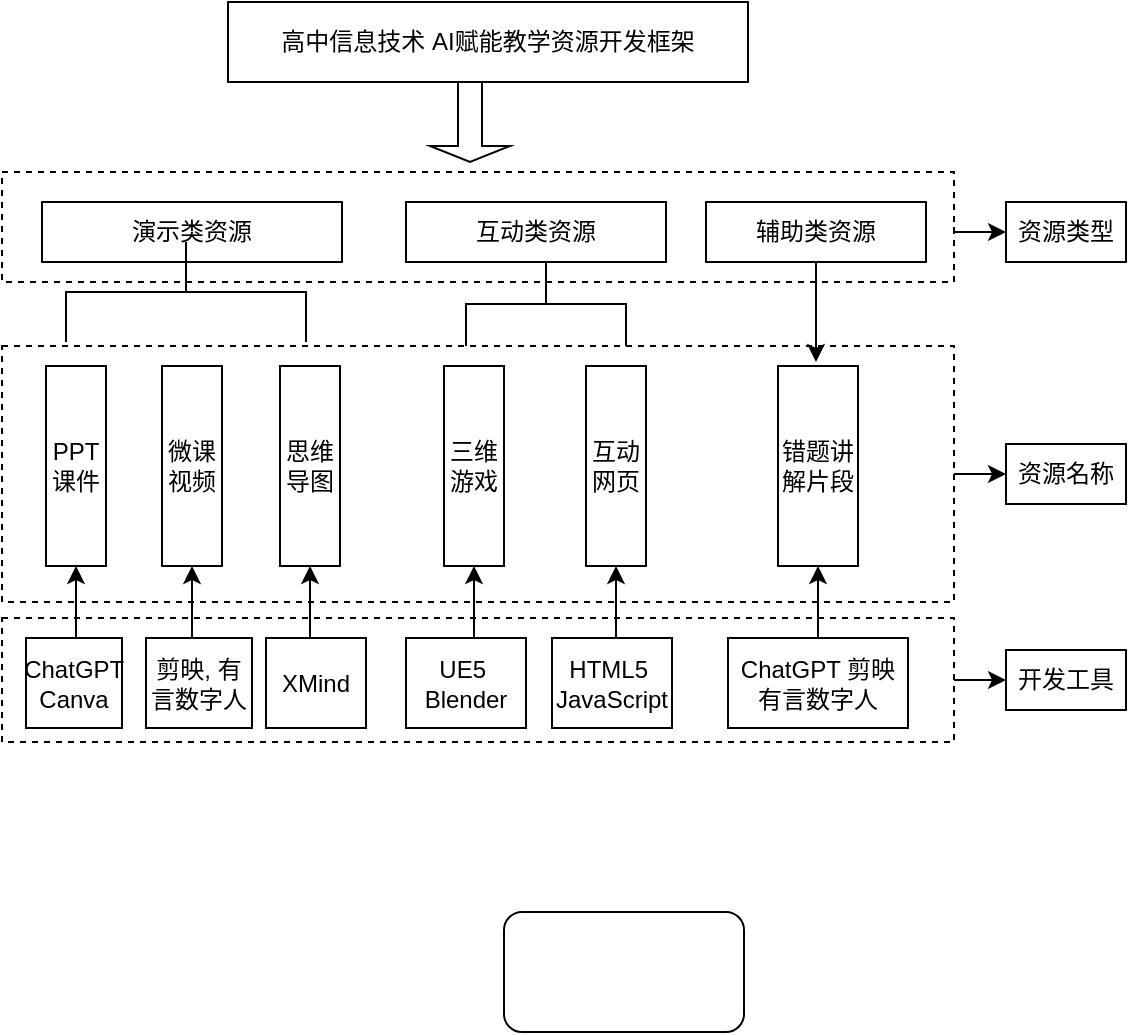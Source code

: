 <mxfile version="28.2.3">
  <diagram name="第 1 页" id="ZraoMRUZUHcotFYBHN7T">
    <mxGraphModel dx="215" dy="692" grid="1" gridSize="10" guides="1" tooltips="1" connect="1" arrows="1" fold="1" page="1" pageScale="1" pageWidth="827" pageHeight="1169" math="0" shadow="0">
      <root>
        <mxCell id="0" />
        <mxCell id="1" parent="0" />
        <mxCell id="fBJQnSn3ITPWmV_9z1oh-73" style="edgeStyle=orthogonalEdgeStyle;rounded=0;orthogonalLoop=1;jettySize=auto;html=1;exitX=1;exitY=0.5;exitDx=0;exitDy=0;entryX=0;entryY=0.5;entryDx=0;entryDy=0;" edge="1" parent="1" source="fBJQnSn3ITPWmV_9z1oh-56" target="fBJQnSn3ITPWmV_9z1oh-70">
          <mxGeometry relative="1" as="geometry" />
        </mxCell>
        <mxCell id="fBJQnSn3ITPWmV_9z1oh-56" value="" style="rounded=0;whiteSpace=wrap;html=1;dashed=1;fillColor=none;" vertex="1" parent="1">
          <mxGeometry x="940" y="302" width="476" height="128" as="geometry" />
        </mxCell>
        <mxCell id="fBJQnSn3ITPWmV_9z1oh-77" style="edgeStyle=orthogonalEdgeStyle;rounded=0;orthogonalLoop=1;jettySize=auto;html=1;exitX=1;exitY=0.5;exitDx=0;exitDy=0;entryX=0;entryY=0.5;entryDx=0;entryDy=0;" edge="1" parent="1" source="fBJQnSn3ITPWmV_9z1oh-50" target="fBJQnSn3ITPWmV_9z1oh-69">
          <mxGeometry relative="1" as="geometry">
            <mxPoint x="1432" y="243" as="targetPoint" />
            <Array as="points">
              <mxPoint x="1416" y="245" />
            </Array>
          </mxGeometry>
        </mxCell>
        <mxCell id="fBJQnSn3ITPWmV_9z1oh-50" value="" style="rounded=0;whiteSpace=wrap;html=1;dashed=1;fillColor=none;" vertex="1" parent="1">
          <mxGeometry x="940" y="215" width="476" height="55" as="geometry" />
        </mxCell>
        <mxCell id="fBJQnSn3ITPWmV_9z1oh-32" value="高中信息技术 AI赋能教学资源开发框架" style="whiteSpace=wrap;strokeWidth=1;" vertex="1" parent="1">
          <mxGeometry x="1053" y="130" width="260" height="40" as="geometry" />
        </mxCell>
        <mxCell id="fBJQnSn3ITPWmV_9z1oh-33" value="演示类资源" style="whiteSpace=wrap;strokeWidth=1;" vertex="1" parent="1">
          <mxGeometry x="960" y="230" width="150" height="30" as="geometry" />
        </mxCell>
        <mxCell id="fBJQnSn3ITPWmV_9z1oh-34" value="" style="shape=singleArrow;direction=south;whiteSpace=wrap;html=1;" vertex="1" parent="1">
          <mxGeometry x="1154" y="170" width="40" height="40" as="geometry" />
        </mxCell>
        <mxCell id="fBJQnSn3ITPWmV_9z1oh-36" value="互动类资源" style="whiteSpace=wrap;strokeWidth=1;" vertex="1" parent="1">
          <mxGeometry x="1142" y="230" width="130" height="30" as="geometry" />
        </mxCell>
        <mxCell id="fBJQnSn3ITPWmV_9z1oh-37" value="辅助类资源" style="whiteSpace=wrap;strokeWidth=1;" vertex="1" parent="1">
          <mxGeometry x="1292" y="230" width="110" height="30" as="geometry" />
        </mxCell>
        <mxCell id="fBJQnSn3ITPWmV_9z1oh-38" value="PPT课件" style="whiteSpace=wrap;strokeWidth=1;" vertex="1" parent="1">
          <mxGeometry x="962" y="312" width="30" height="100" as="geometry" />
        </mxCell>
        <mxCell id="fBJQnSn3ITPWmV_9z1oh-39" value="微课视频" style="whiteSpace=wrap;strokeWidth=1;" vertex="1" parent="1">
          <mxGeometry x="1020" y="312" width="30" height="100" as="geometry" />
        </mxCell>
        <mxCell id="fBJQnSn3ITPWmV_9z1oh-40" value="思维导图" style="whiteSpace=wrap;strokeWidth=1;" vertex="1" parent="1">
          <mxGeometry x="1079" y="312" width="30" height="100" as="geometry" />
        </mxCell>
        <mxCell id="fBJQnSn3ITPWmV_9z1oh-41" value="三维游戏" style="whiteSpace=wrap;strokeWidth=1;" vertex="1" parent="1">
          <mxGeometry x="1161" y="312" width="30" height="100" as="geometry" />
        </mxCell>
        <mxCell id="fBJQnSn3ITPWmV_9z1oh-42" value="互动网页" style="whiteSpace=wrap;strokeWidth=1;" vertex="1" parent="1">
          <mxGeometry x="1232" y="312" width="30" height="100" as="geometry" />
        </mxCell>
        <mxCell id="fBJQnSn3ITPWmV_9z1oh-43" value="错题讲解片段" style="whiteSpace=wrap;strokeWidth=1;" vertex="1" parent="1">
          <mxGeometry x="1328" y="312" width="40" height="100" as="geometry" />
        </mxCell>
        <mxCell id="fBJQnSn3ITPWmV_9z1oh-67" style="edgeStyle=orthogonalEdgeStyle;rounded=0;orthogonalLoop=1;jettySize=auto;html=1;exitX=0.5;exitY=0;exitDx=0;exitDy=0;entryX=0.5;entryY=1;entryDx=0;entryDy=0;" edge="1" parent="1" source="fBJQnSn3ITPWmV_9z1oh-44" target="fBJQnSn3ITPWmV_9z1oh-38">
          <mxGeometry relative="1" as="geometry" />
        </mxCell>
        <mxCell id="fBJQnSn3ITPWmV_9z1oh-44" value="ChatGPT Canva" style="whiteSpace=wrap;strokeWidth=1;align=center;" vertex="1" parent="1">
          <mxGeometry x="952" y="448" width="48" height="45" as="geometry" />
        </mxCell>
        <mxCell id="fBJQnSn3ITPWmV_9z1oh-66" style="edgeStyle=orthogonalEdgeStyle;rounded=0;orthogonalLoop=1;jettySize=auto;html=1;exitX=0.5;exitY=0;exitDx=0;exitDy=0;entryX=0.5;entryY=1;entryDx=0;entryDy=0;" edge="1" parent="1" source="fBJQnSn3ITPWmV_9z1oh-45" target="fBJQnSn3ITPWmV_9z1oh-39">
          <mxGeometry relative="1" as="geometry" />
        </mxCell>
        <mxCell id="fBJQnSn3ITPWmV_9z1oh-45" value="剪映, 有言数字人" style="whiteSpace=wrap;strokeWidth=1;align=center;" vertex="1" parent="1">
          <mxGeometry x="1012" y="448" width="53" height="45" as="geometry" />
        </mxCell>
        <mxCell id="fBJQnSn3ITPWmV_9z1oh-65" style="edgeStyle=orthogonalEdgeStyle;rounded=0;orthogonalLoop=1;jettySize=auto;html=1;exitX=0.5;exitY=0;exitDx=0;exitDy=0;entryX=0.5;entryY=1;entryDx=0;entryDy=0;" edge="1" parent="1" source="fBJQnSn3ITPWmV_9z1oh-46" target="fBJQnSn3ITPWmV_9z1oh-40">
          <mxGeometry relative="1" as="geometry" />
        </mxCell>
        <mxCell id="fBJQnSn3ITPWmV_9z1oh-46" value="XMind" style="whiteSpace=wrap;strokeWidth=1;align=center;" vertex="1" parent="1">
          <mxGeometry x="1072" y="448" width="50" height="45" as="geometry" />
        </mxCell>
        <mxCell id="fBJQnSn3ITPWmV_9z1oh-64" style="edgeStyle=orthogonalEdgeStyle;rounded=0;orthogonalLoop=1;jettySize=auto;html=1;exitX=0.5;exitY=0;exitDx=0;exitDy=0;entryX=0.5;entryY=1;entryDx=0;entryDy=0;" edge="1" parent="1" source="fBJQnSn3ITPWmV_9z1oh-47" target="fBJQnSn3ITPWmV_9z1oh-41">
          <mxGeometry relative="1" as="geometry" />
        </mxCell>
        <mxCell id="fBJQnSn3ITPWmV_9z1oh-47" value="UE5  Blender" style="whiteSpace=wrap;strokeWidth=1;align=center;" vertex="1" parent="1">
          <mxGeometry x="1142" y="448" width="60" height="45" as="geometry" />
        </mxCell>
        <mxCell id="fBJQnSn3ITPWmV_9z1oh-63" style="edgeStyle=orthogonalEdgeStyle;rounded=0;orthogonalLoop=1;jettySize=auto;html=1;exitX=0.5;exitY=0;exitDx=0;exitDy=0;entryX=0.5;entryY=1;entryDx=0;entryDy=0;" edge="1" parent="1" source="fBJQnSn3ITPWmV_9z1oh-48" target="fBJQnSn3ITPWmV_9z1oh-42">
          <mxGeometry relative="1" as="geometry" />
        </mxCell>
        <mxCell id="fBJQnSn3ITPWmV_9z1oh-48" value="HTML5  JavaScript" style="whiteSpace=wrap;strokeWidth=1;align=center;" vertex="1" parent="1">
          <mxGeometry x="1215" y="448" width="60" height="45" as="geometry" />
        </mxCell>
        <mxCell id="fBJQnSn3ITPWmV_9z1oh-62" style="edgeStyle=orthogonalEdgeStyle;rounded=0;orthogonalLoop=1;jettySize=auto;html=1;exitX=0.5;exitY=0;exitDx=0;exitDy=0;entryX=0.5;entryY=1;entryDx=0;entryDy=0;" edge="1" parent="1" source="fBJQnSn3ITPWmV_9z1oh-49" target="fBJQnSn3ITPWmV_9z1oh-43">
          <mxGeometry relative="1" as="geometry" />
        </mxCell>
        <mxCell id="fBJQnSn3ITPWmV_9z1oh-49" value="ChatGPT 剪映 有言数字人" style="whiteSpace=wrap;strokeWidth=1;align=center;" vertex="1" parent="1">
          <mxGeometry x="1303" y="448" width="90" height="45" as="geometry" />
        </mxCell>
        <mxCell id="fBJQnSn3ITPWmV_9z1oh-52" style="edgeStyle=orthogonalEdgeStyle;rounded=0;orthogonalLoop=1;jettySize=auto;html=1;" edge="1" parent="1">
          <mxGeometry relative="1" as="geometry">
            <mxPoint x="1035" y="280" as="targetPoint" />
            <mxPoint x="1035" y="280" as="sourcePoint" />
          </mxGeometry>
        </mxCell>
        <mxCell id="fBJQnSn3ITPWmV_9z1oh-57" value="" style="strokeWidth=1;html=1;shape=mxgraph.flowchart.annotation_2;align=left;labelPosition=right;pointerEvents=1;direction=south;" vertex="1" parent="1">
          <mxGeometry x="972" y="250" width="120" height="50" as="geometry" />
        </mxCell>
        <mxCell id="fBJQnSn3ITPWmV_9z1oh-59" value="" style="strokeWidth=1;html=1;shape=mxgraph.flowchart.annotation_2;align=left;labelPosition=right;pointerEvents=1;direction=south;" vertex="1" parent="1">
          <mxGeometry x="1172" y="260" width="80" height="42" as="geometry" />
        </mxCell>
        <mxCell id="fBJQnSn3ITPWmV_9z1oh-61" style="edgeStyle=orthogonalEdgeStyle;rounded=0;orthogonalLoop=1;jettySize=auto;html=1;exitX=0.5;exitY=1;exitDx=0;exitDy=0;" edge="1" parent="1" source="fBJQnSn3ITPWmV_9z1oh-37">
          <mxGeometry relative="1" as="geometry">
            <mxPoint x="1347" y="310" as="targetPoint" />
          </mxGeometry>
        </mxCell>
        <mxCell id="fBJQnSn3ITPWmV_9z1oh-74" style="edgeStyle=orthogonalEdgeStyle;rounded=0;orthogonalLoop=1;jettySize=auto;html=1;exitX=1;exitY=0.5;exitDx=0;exitDy=0;entryX=0;entryY=0.5;entryDx=0;entryDy=0;" edge="1" parent="1" source="fBJQnSn3ITPWmV_9z1oh-68" target="fBJQnSn3ITPWmV_9z1oh-71">
          <mxGeometry relative="1" as="geometry" />
        </mxCell>
        <mxCell id="fBJQnSn3ITPWmV_9z1oh-68" value="" style="rounded=0;whiteSpace=wrap;html=1;dashed=1;fillColor=none;" vertex="1" parent="1">
          <mxGeometry x="940" y="438" width="476" height="62" as="geometry" />
        </mxCell>
        <mxCell id="fBJQnSn3ITPWmV_9z1oh-69" value="资源类型" style="rounded=0;whiteSpace=wrap;html=1;" vertex="1" parent="1">
          <mxGeometry x="1442" y="230" width="60" height="30" as="geometry" />
        </mxCell>
        <mxCell id="fBJQnSn3ITPWmV_9z1oh-70" value="资源名称" style="rounded=0;whiteSpace=wrap;html=1;" vertex="1" parent="1">
          <mxGeometry x="1442" y="351" width="60" height="30" as="geometry" />
        </mxCell>
        <mxCell id="fBJQnSn3ITPWmV_9z1oh-71" value="开发工具" style="rounded=0;whiteSpace=wrap;html=1;" vertex="1" parent="1">
          <mxGeometry x="1442" y="454" width="60" height="30" as="geometry" />
        </mxCell>
        <mxCell id="fBJQnSn3ITPWmV_9z1oh-78" value="" style="rounded=1;whiteSpace=wrap;html=1;" vertex="1" parent="1">
          <mxGeometry x="1191" y="585" width="120" height="60" as="geometry" />
        </mxCell>
      </root>
    </mxGraphModel>
  </diagram>
</mxfile>
